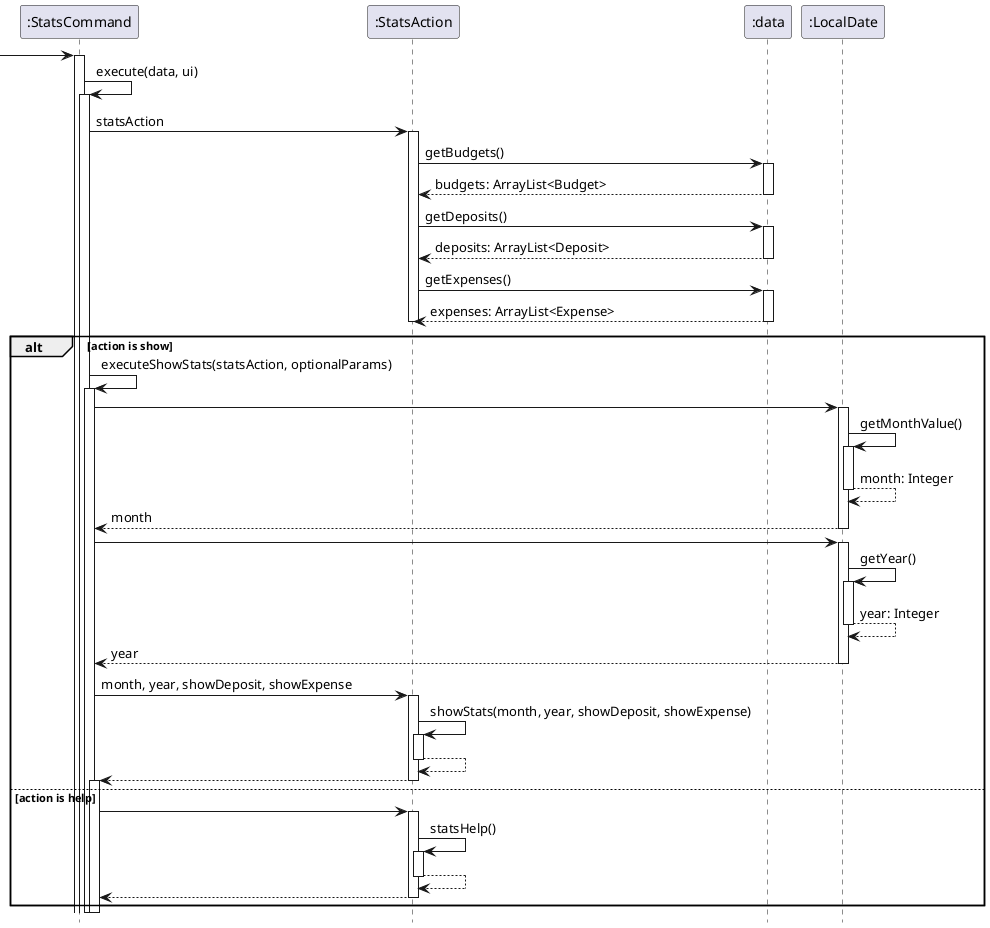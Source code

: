 @startuml

hide footbox

 -> ":StatsCommand":

activate ":StatsCommand"
":StatsCommand" -> ":StatsCommand": execute(data, ui)
activate  ":StatsCommand"
":StatsCommand" -> ":StatsAction" :statsAction
activate ":StatsAction"

":StatsAction" -> ":data" :getBudgets()
activate ":data"
return budgets: ArrayList<Budget>
deactivate ":data"
":StatsAction" -> ":data" :getDeposits()
activate ":data"
return deposits: ArrayList<Deposit>
deactivate ":data"
":StatsAction" -> ":data" :getExpenses()
activate ":data"
return expenses: ArrayList<Expense>
deactivate ":data"


deactivate ":StatsAction"



alt action is show
":StatsCommand" -> ":StatsCommand" :executeShowStats(statsAction, optionalParams)
activate ":StatsCommand"


":StatsCommand" -> ":LocalDate":
activate ":LocalDate"
":LocalDate" -> ":LocalDate": getMonthValue()
activate ":LocalDate"
return month: Integer
return month


":StatsCommand" -> ":LocalDate":
activate ":LocalDate"
":LocalDate" -> ":LocalDate": getYear()
activate ":LocalDate"
return year: Integer
return year

":StatsCommand" -> ":StatsAction" :month, year, showDeposit, showExpense
activate ":StatsAction"
":StatsAction" -> ":StatsAction" :showStats(month, year, showDeposit, showExpense)
activate ":StatsAction"
return
return

else action is help
activate ":StatsCommand"
":StatsCommand" -> ":StatsAction"
activate ":StatsAction"
":StatsAction" -> ":StatsAction" : statsHelp()
activate ":StatsAction"
return
return

end


deactivate ":StatsCommand"
deactivate ":StatsCommand"




@enduml